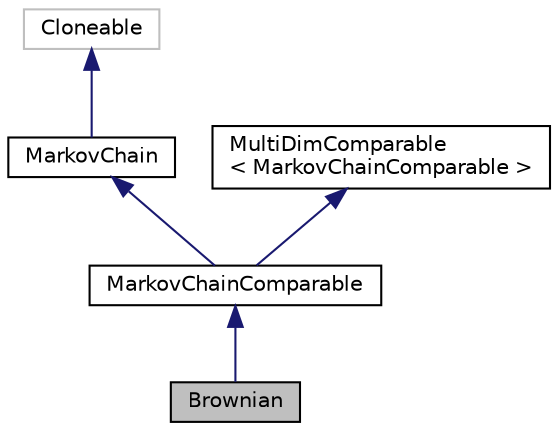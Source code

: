 digraph "Brownian"
{
 // INTERACTIVE_SVG=YES
  bgcolor="transparent";
  edge [fontname="Helvetica",fontsize="10",labelfontname="Helvetica",labelfontsize="10"];
  node [fontname="Helvetica",fontsize="10",shape=record];
  Node0 [label="Brownian",height=0.2,width=0.4,color="black", fillcolor="grey75", style="filled", fontcolor="black"];
  Node1 -> Node0 [dir="back",color="midnightblue",fontsize="10",style="solid",fontname="Helvetica"];
  Node1 [label="MarkovChainComparable",height=0.2,width=0.4,color="black",URL="$d0/d49/classumontreal_1_1ssj_1_1markovchainrqmc_1_1MarkovChainComparable.html",tooltip="A subclass of MarkovChain for which there is a total ordering between the states, induced by the impl..."];
  Node2 -> Node1 [dir="back",color="midnightblue",fontsize="10",style="solid",fontname="Helvetica"];
  Node2 [label="MarkovChain",height=0.2,width=0.4,color="black",URL="$d1/df2/classumontreal_1_1ssj_1_1markovchainrqmc_1_1MarkovChain.html",tooltip="This class defines a generic Markov chain and provides basic tools to simulate it for a given number ..."];
  Node3 -> Node2 [dir="back",color="midnightblue",fontsize="10",style="solid",fontname="Helvetica"];
  Node3 [label="Cloneable",height=0.2,width=0.4,color="grey75"];
  Node4 -> Node1 [dir="back",color="midnightblue",fontsize="10",style="solid",fontname="Helvetica"];
  Node4 [label="MultiDimComparable\l\< MarkovChainComparable \>",height=0.2,width=0.4,color="black",URL="$d6/de9/interfaceumontreal_1_1ssj_1_1util_1_1sort_1_1MultiDimComparable.html",tooltip="This interface is an extension (or variant) of the Comparable interface in Java. "];
}
